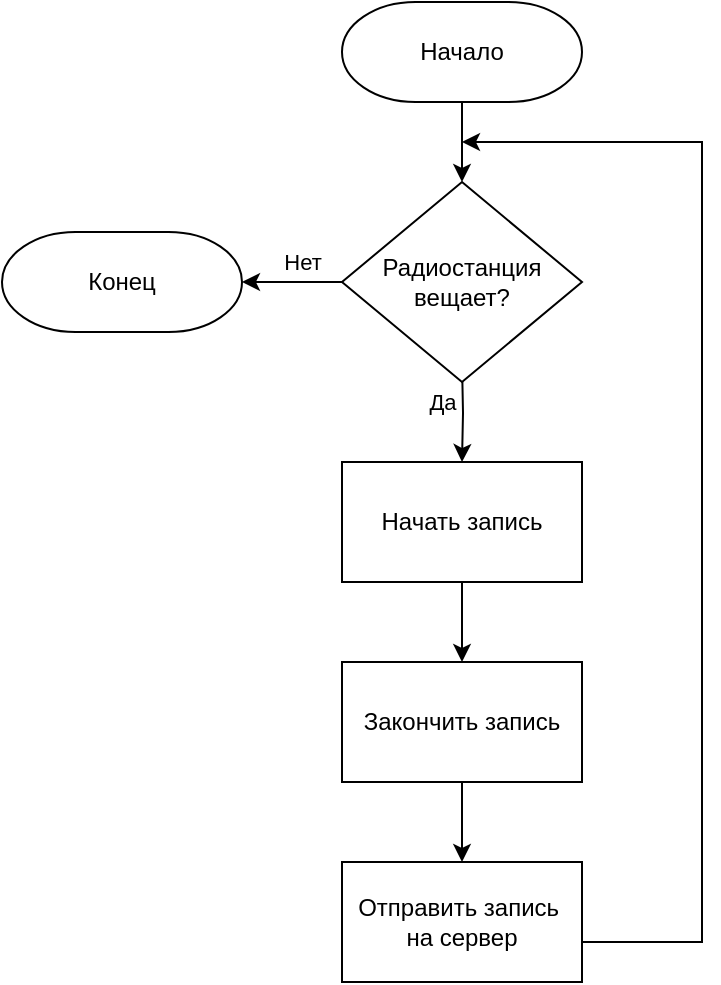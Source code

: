 <mxfile version="13.1.14" type="device"><diagram id="G4JayiHFDsKUQCJ1plgl" name="Страница 1"><mxGraphModel dx="1422" dy="884" grid="1" gridSize="10" guides="1" tooltips="1" connect="1" arrows="1" fold="1" page="1" pageScale="1" pageWidth="827" pageHeight="1169" math="0" shadow="0"><root><mxCell id="0"/><mxCell id="1" parent="0"/><mxCell id="ei0X7KCb4hDhyflMzf_u-3" value="" style="edgeStyle=orthogonalEdgeStyle;rounded=0;orthogonalLoop=1;jettySize=auto;html=1;" parent="1" source="ei0X7KCb4hDhyflMzf_u-1" target="ei0X7KCb4hDhyflMzf_u-2" edge="1"><mxGeometry relative="1" as="geometry"/></mxCell><mxCell id="ei0X7KCb4hDhyflMzf_u-1" value="Начало" style="strokeWidth=1;html=1;shape=mxgraph.flowchart.terminator;whiteSpace=wrap;" parent="1" vertex="1"><mxGeometry x="350" y="20" width="120" height="50" as="geometry"/></mxCell><mxCell id="ei0X7KCb4hDhyflMzf_u-5" value="Да" style="edgeStyle=orthogonalEdgeStyle;rounded=0;orthogonalLoop=1;jettySize=auto;html=1;" parent="1" target="ei0X7KCb4hDhyflMzf_u-4" edge="1"><mxGeometry x="-0.2" y="-10" relative="1" as="geometry"><mxPoint x="410" y="200.0" as="sourcePoint"/><mxPoint as="offset"/></mxGeometry></mxCell><mxCell id="ei0X7KCb4hDhyflMzf_u-12" value="Нет" style="edgeStyle=orthogonalEdgeStyle;rounded=0;orthogonalLoop=1;jettySize=auto;html=1;" parent="1" source="ei0X7KCb4hDhyflMzf_u-2" target="ei0X7KCb4hDhyflMzf_u-11" edge="1"><mxGeometry x="-0.2" y="-10" relative="1" as="geometry"><mxPoint as="offset"/></mxGeometry></mxCell><mxCell id="ei0X7KCb4hDhyflMzf_u-2" value="Радиостанция&lt;br&gt;вещает?" style="strokeWidth=1;html=1;shape=mxgraph.flowchart.decision;whiteSpace=wrap;" parent="1" vertex="1"><mxGeometry x="350" y="110" width="120" height="100" as="geometry"/></mxCell><mxCell id="ei0X7KCb4hDhyflMzf_u-7" value="" style="edgeStyle=orthogonalEdgeStyle;rounded=0;orthogonalLoop=1;jettySize=auto;html=1;" parent="1" source="ei0X7KCb4hDhyflMzf_u-4" target="ei0X7KCb4hDhyflMzf_u-6" edge="1"><mxGeometry relative="1" as="geometry"/></mxCell><mxCell id="ei0X7KCb4hDhyflMzf_u-4" value="Начать запись" style="rounded=0;whiteSpace=wrap;html=1;strokeWidth=1;" parent="1" vertex="1"><mxGeometry x="350" y="250" width="120" height="60" as="geometry"/></mxCell><mxCell id="ei0X7KCb4hDhyflMzf_u-9" value="" style="edgeStyle=orthogonalEdgeStyle;rounded=0;orthogonalLoop=1;jettySize=auto;html=1;" parent="1" source="ei0X7KCb4hDhyflMzf_u-6" target="ei0X7KCb4hDhyflMzf_u-8" edge="1"><mxGeometry relative="1" as="geometry"/></mxCell><mxCell id="ei0X7KCb4hDhyflMzf_u-6" value="Закончить запись" style="rounded=0;whiteSpace=wrap;html=1;strokeWidth=1;" parent="1" vertex="1"><mxGeometry x="350" y="350" width="120" height="60" as="geometry"/></mxCell><mxCell id="ei0X7KCb4hDhyflMzf_u-10" style="edgeStyle=orthogonalEdgeStyle;rounded=0;orthogonalLoop=1;jettySize=auto;html=1;exitX=1;exitY=0.5;exitDx=0;exitDy=0;" parent="1" source="ei0X7KCb4hDhyflMzf_u-8" edge="1"><mxGeometry relative="1" as="geometry"><Array as="points"><mxPoint x="470" y="490"/><mxPoint x="530" y="490"/><mxPoint x="530" y="90"/></Array><mxPoint x="410" y="90" as="targetPoint"/></mxGeometry></mxCell><mxCell id="ei0X7KCb4hDhyflMzf_u-8" value="Отправить запись&amp;nbsp;&lt;br&gt;на сервер" style="rounded=0;whiteSpace=wrap;html=1;strokeWidth=1;" parent="1" vertex="1"><mxGeometry x="350" y="450" width="120" height="60" as="geometry"/></mxCell><mxCell id="ei0X7KCb4hDhyflMzf_u-11" value="Конец" style="strokeWidth=1;html=1;shape=mxgraph.flowchart.terminator;whiteSpace=wrap;" parent="1" vertex="1"><mxGeometry x="180" y="135" width="120" height="50" as="geometry"/></mxCell></root></mxGraphModel></diagram></mxfile>